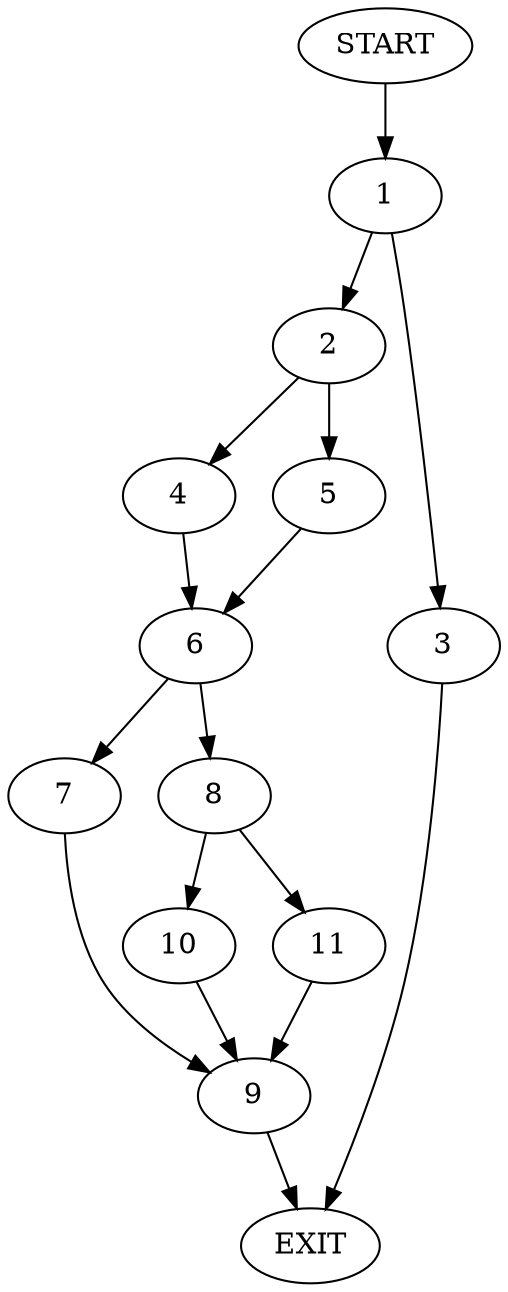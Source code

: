 digraph {
0 [label="START"]
12 [label="EXIT"]
0 -> 1
1 -> 2
1 -> 3
2 -> 4
2 -> 5
3 -> 12
4 -> 6
5 -> 6
6 -> 7
6 -> 8
7 -> 9
8 -> 10
8 -> 11
10 -> 9
11 -> 9
9 -> 12
}
